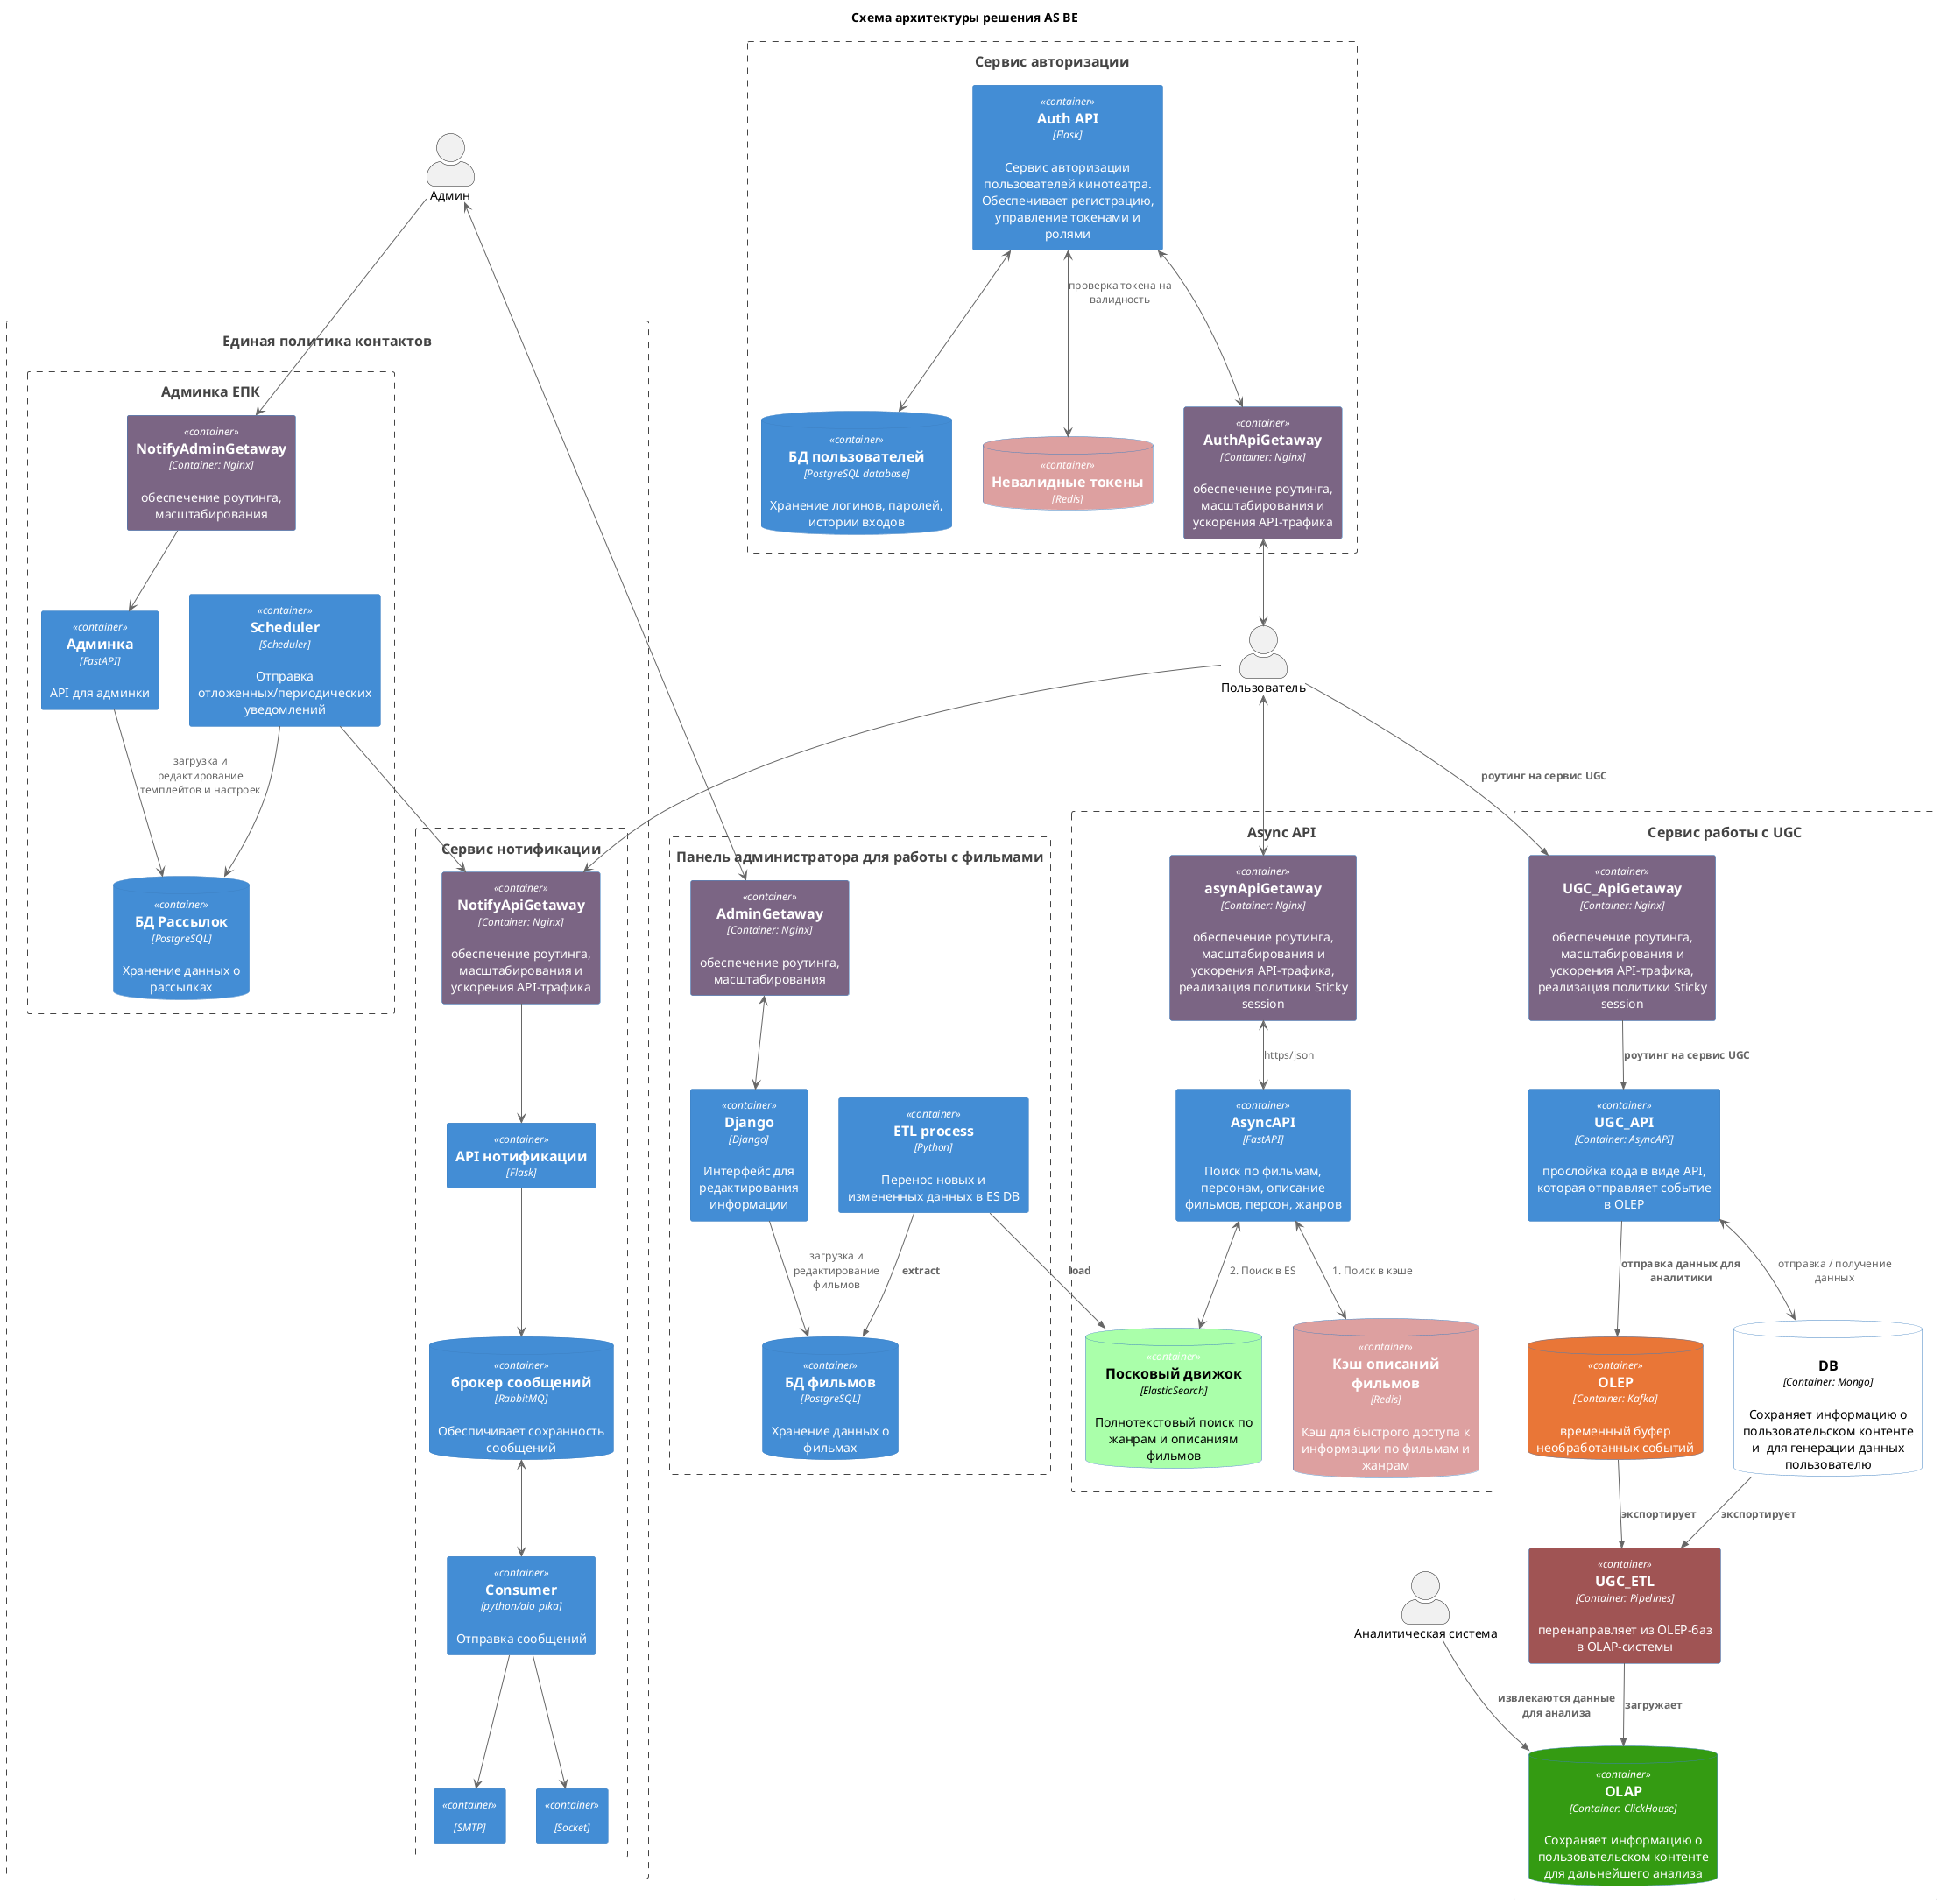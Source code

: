 @startuml
!include <C4/C4_Container>

title Схема архитектуры решения AS BE

actor "Админ" as AdminUsers

actor "Пользователь" as CinemaUsers


Boundary(ServiceEPK, "Единая политика контактов"){

	Boundary(ServiceNotifyAdmin, "Админка ЕПК"){
		Container(NotifyAdminGetaway #7b6584, "NotifyAdminGetaway", "Container: Nginx",  "обеспечение роутинга, масштабирования")

		ContainerDb(DB_Notify, "БД Рассылок", "PostgreSQL", "Хранение данных о рассылках")
		Container(NotifyAdmin, "Админка", "FastAPI", "API для админки")
		Container(NotifyScheduler, "Scheduler", "Scheduler", "Отправка отложенных/периодических уведомлений")

	}

	Boundary(ServiceNotify, "Сервис нотификации"){
		Container(NotifyApiGetaway #7b6584, "NotifyApiGetaway", "Container: Nginx",  "обеспечение роутинга, масштабирования и ускорения API-трафика")
		Container(NotifyApi, "API нотификации", "Flask", "")
		ContainerDb(NotifyMQ, "брокер сообщений", "RabbitMQ", "Обеспичивает сохранность сообщений")

		Container(NotifyConsumer, "Consumer", "python/aio_pika", "Отправка сообщений")
		Container(NotifySMTP, "", "SMTP", "")
		Container(NotifySocket, "", "Socket", "")
	}
}
CinemaUsers --> NotifyApiGetaway
NotifyApiGetaway --> NotifyApi

NotifyScheduler--> DB_Notify
NotifyScheduler --> NotifyApiGetaway

AdminUsers --> NotifyAdminGetaway
NotifyAdminGetaway --> NotifyAdmin
NotifyAdmin--> DB_Notify: загрузка и редактирование темплейтов и настроек


NotifyApi --> NotifyMQ
NotifyMQ <--> NotifyConsumer
NotifyConsumer --> NotifySMTP
NotifyConsumer --> NotifySocket

Boundary(adminPanel, "Панель администратора для работы с фильмами"){
    Container(adminGetaway #7b6584, "AdminGetaway", "Container: Nginx",  "обеспечение роутинга, масштабирования")
    Container(Django, "Django", "Django", "Интерфейс для редактирования информации")
    ContainerDb(Movies, "БД фильмов", "PostgreSQL", "Хранение данных о фильмах")
    Container(adminETL, "ETL process", 'Python', "Перенос новых и измененных данных в ES DB")
}



Boundary(system_auth, "Сервис авторизации"){
    Container(AuthApiGetaway  #7b6584, "AuthApiGetaway", "Container: Nginx",  "обеспечение роутинга, масштабирования и ускорения API-трафика")
    Container(AuthService, "Auth API", "Flask", "Сервис авторизации пользователей кинотеатра. Обеспечивает регистрацию, управление токенами и ролями")
    ContainerDb(Users, "БД пользователей", "PostgreSQL database", "Хранение логинов, паролей, истории входов")
    ContainerDb(InvalidTokens #DDA0A0, "Невалидные токены", "Redis", "")
}

Boundary(asyncAPI, "Async API"){
    Container(asynApiGetaway #7b6584, "asynApiGetaway", "Container: Nginx",  "обеспечение роутинга, масштабирования и ускорения API-трафика, реализация политики Sticky session")
    Container(FilmService , "AsyncAPI ", "FastAPI", "Поиск по фильмам, персонам, описание фильмов, персон, жанров")
    ContainerDb(Redis_movies #DDA0A0, "Кэш описаний фильмов", "Redis", "Кэш для быстрого доступа к информации по фильмам и жанрам")
    ContainerDb(ES_movies #AAFFAA;text:black, "Посковый движок", "ElasticSearch", "Полнотекстовый поиск по жанрам и описаниям фильмов")
}


AuthService <-->  AuthApiGetaway
AuthApiGetaway  <--> CinemaUsers

AuthService <-down-> InvalidTokens: проверка токена на валидность
AuthService <--> Users: ""

Django --> Movies: загрузка и редактирование фильмов


Rel(adminETL, Movies, "extract")
Rel(adminETL, ES_movies, "load")

AdminUsers <-down-> adminGetaway
adminGetaway <-down-> Django
CinemaUsers <-down-> asynApiGetaway
asynApiGetaway <-down->  FilmService : "https/json"

FilmService <--> ES_movies: "2. Поиск в ES"
FilmService <--> Redis_movies: "1. Поиск в кэше"

actor "Аналитическая система" as Analytic

Boundary(UGCService, "Сервис работы с UGC") {
  Container(UGC_ApiGetaway #7b6584, "UGC_ApiGetaway", "Container: Nginx",  "обеспечение роутинга, масштабирования и ускорения API-трафика, реализация политики Sticky session")

  Container(UGC_ETL #a05454, "UGC_ETL", "Container: Pipelines",  "перенаправляет из OLEP-баз в OLAP-системы")
  Container(UGC_API, "UGC_API", "Container: AsyncAPI",  "прослойка кода в виде API, которая отправляет событие в OLEP")
  ContainerDb(OLEP #e97637, "OLEP", "Container: Kafka", "временный буфер необработанных событий")
  ContainerDb(OLAP #349b12, "OLAP", "Container: ClickHouse", "Сохраняет информацию о пользовательском контенте для дальнейшего анализа")
  ContainerDb(DB #fff;text:black, "DB", "Container: Mongo" , "Сохраняет информацию о пользовательском контенте и  для генерации данных пользователю")
}

Rel(CinemaUsers, UGC_ApiGetaway, "роутинг на сервис UGC")

Rel(UGC_ApiGetaway , UGC_API, "роутинг на сервис UGC")

Rel(UGC_API, OLEP, "отправка данных для аналитики")

UGC_API<--> DB: "отправка / получение данных"

Rel(DB, UGC_ETL, "экспортирует")

Rel(OLEP, UGC_ETL, "экспортирует")

Rel(UGC_ETL, OLAP, "загружает")

Rel(Analytic, OLAP, "извлекаются данные для анализа")
@enduml